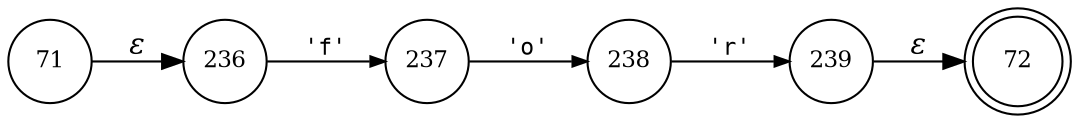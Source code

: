 digraph ATN {
rankdir=LR;
s72[fontsize=11, label="72", shape=doublecircle, fixedsize=true, width=.6];
s239[fontsize=11,label="239", shape=circle, fixedsize=true, width=.55, peripheries=1];
s238[fontsize=11,label="238", shape=circle, fixedsize=true, width=.55, peripheries=1];
s237[fontsize=11,label="237", shape=circle, fixedsize=true, width=.55, peripheries=1];
s236[fontsize=11,label="236", shape=circle, fixedsize=true, width=.55, peripheries=1];
s71[fontsize=11,label="71", shape=circle, fixedsize=true, width=.55, peripheries=1];
s71 -> s236 [fontname="Times-Italic", label="&epsilon;"];
s236 -> s237 [fontsize=11, fontname="Courier", arrowsize=.7, label = "'f'", arrowhead = normal];
s237 -> s238 [fontsize=11, fontname="Courier", arrowsize=.7, label = "'o'", arrowhead = normal];
s238 -> s239 [fontsize=11, fontname="Courier", arrowsize=.7, label = "'r'", arrowhead = normal];
s239 -> s72 [fontname="Times-Italic", label="&epsilon;"];
}